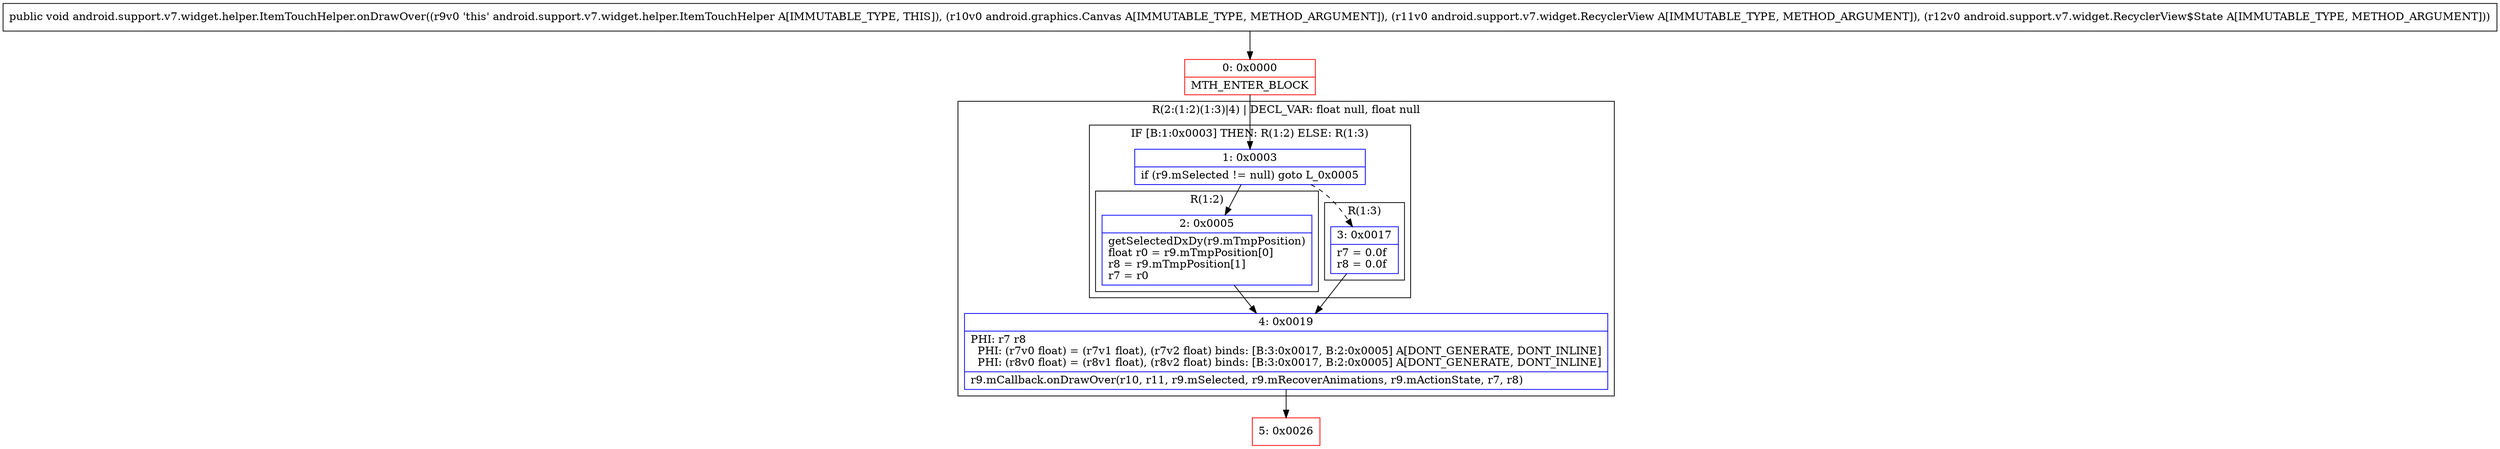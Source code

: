 digraph "CFG forandroid.support.v7.widget.helper.ItemTouchHelper.onDrawOver(Landroid\/graphics\/Canvas;Landroid\/support\/v7\/widget\/RecyclerView;Landroid\/support\/v7\/widget\/RecyclerView$State;)V" {
subgraph cluster_Region_1817998866 {
label = "R(2:(1:2)(1:3)|4) | DECL_VAR: float null, float null\l";
node [shape=record,color=blue];
subgraph cluster_IfRegion_1050232709 {
label = "IF [B:1:0x0003] THEN: R(1:2) ELSE: R(1:3)";
node [shape=record,color=blue];
Node_1 [shape=record,label="{1\:\ 0x0003|if (r9.mSelected != null) goto L_0x0005\l}"];
subgraph cluster_Region_1261503067 {
label = "R(1:2)";
node [shape=record,color=blue];
Node_2 [shape=record,label="{2\:\ 0x0005|getSelectedDxDy(r9.mTmpPosition)\lfloat r0 = r9.mTmpPosition[0]\lr8 = r9.mTmpPosition[1]\lr7 = r0\l}"];
}
subgraph cluster_Region_1793358004 {
label = "R(1:3)";
node [shape=record,color=blue];
Node_3 [shape=record,label="{3\:\ 0x0017|r7 = 0.0f\lr8 = 0.0f\l}"];
}
}
Node_4 [shape=record,label="{4\:\ 0x0019|PHI: r7 r8 \l  PHI: (r7v0 float) = (r7v1 float), (r7v2 float) binds: [B:3:0x0017, B:2:0x0005] A[DONT_GENERATE, DONT_INLINE]\l  PHI: (r8v0 float) = (r8v1 float), (r8v2 float) binds: [B:3:0x0017, B:2:0x0005] A[DONT_GENERATE, DONT_INLINE]\l|r9.mCallback.onDrawOver(r10, r11, r9.mSelected, r9.mRecoverAnimations, r9.mActionState, r7, r8)\l}"];
}
Node_0 [shape=record,color=red,label="{0\:\ 0x0000|MTH_ENTER_BLOCK\l}"];
Node_5 [shape=record,color=red,label="{5\:\ 0x0026}"];
MethodNode[shape=record,label="{public void android.support.v7.widget.helper.ItemTouchHelper.onDrawOver((r9v0 'this' android.support.v7.widget.helper.ItemTouchHelper A[IMMUTABLE_TYPE, THIS]), (r10v0 android.graphics.Canvas A[IMMUTABLE_TYPE, METHOD_ARGUMENT]), (r11v0 android.support.v7.widget.RecyclerView A[IMMUTABLE_TYPE, METHOD_ARGUMENT]), (r12v0 android.support.v7.widget.RecyclerView$State A[IMMUTABLE_TYPE, METHOD_ARGUMENT])) }"];
MethodNode -> Node_0;
Node_1 -> Node_2;
Node_1 -> Node_3[style=dashed];
Node_2 -> Node_4;
Node_3 -> Node_4;
Node_4 -> Node_5;
Node_0 -> Node_1;
}

